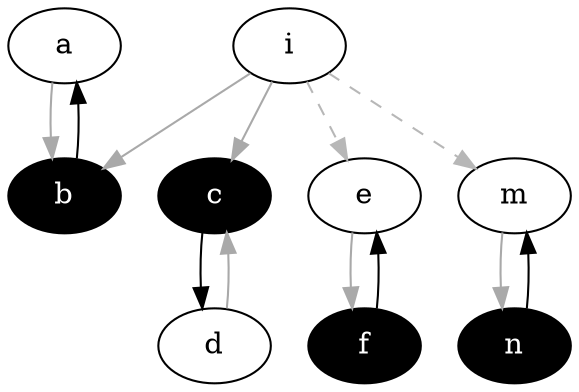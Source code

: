 strict digraph "" {
	a	[fillcolor="#ffffff",
		style=filled];
	b	[fillcolor="#000000",
		fontcolor="#ffffff",
		style=filled];
	a -> b	[color="#A9A9A9",
		dir=forward];
	b -> a	[color="#000000",
		dir=forward];
	c	[fillcolor="#000000",
		fontcolor="#ffffff",
		style=filled];
	d	[fillcolor="#ffffff",
		style=filled];
	c -> d	[color="#000000",
		dir=forward];
	d -> c	[color="#A9A9A9",
		dir=forward];
	f	[fillcolor="#000000",
		fontcolor="#ffffff",
		style=filled];
	e	[fillcolor="#ffffff",
		style=filled];
	f -> e	[color="#000000",
		dir=forward];
	e -> f	[color="#A9A9A9",
		dir=forward];
	m	[fillcolor="#ffffff",
		style=filled];
	n	[fillcolor="#000000",
		fontcolor="#ffffff",
		style=filled];
	m -> n	[color="#A9A9A9",
		dir=forward];
	n -> m	[color="#000000",
		dir=forward];
	i	[fillcolor="#ffffff",
		style=filled];
	i -> b	[color="#A9A9A9",
		dir=forward];
	i -> c	[color="#A9A9A9",
		dir=forward];
	i -> e	[color="#b7b7b7",
		dir=forward,
		style=dashed];
	i -> m	[color="#b7b7b7",
		dir=forward,
		style=dashed];
}
